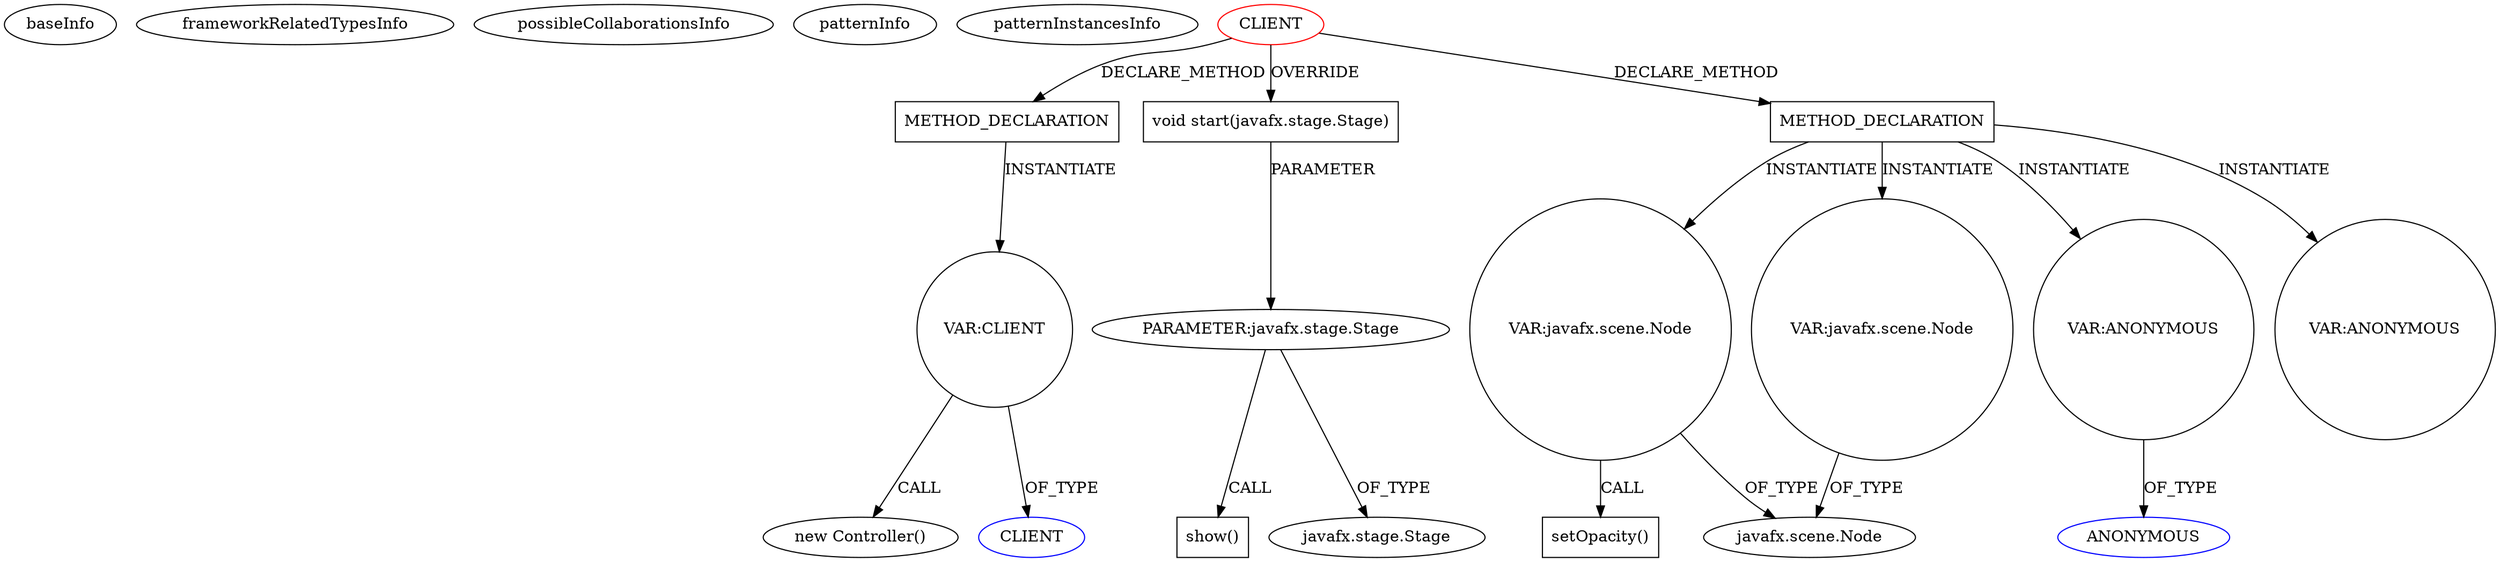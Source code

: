 digraph {
baseInfo[graphId=4097,category="pattern",isAnonymous=false,possibleRelation=false]
frameworkRelatedTypesInfo[]
possibleCollaborationsInfo[]
patternInfo[frequency=2.0,patternRootClient=0]
patternInstancesInfo[0="candybibby-Snake~/candybibby-Snake/Snake-master/src/graphicsJavaFX/MainGraphics.java~MainGraphics~2258",1="didygo-gce-display~/didygo-gce-display/gce-display-master/src/proto1/DashBoard.java~DashBoard~2407"]
1262[label="new Controller()",vertexType="CONSTRUCTOR_CALL",isFrameworkType=false]
1263[label="VAR:CLIENT",vertexType="VARIABLE_EXPRESION",isFrameworkType=false,shape=circle]
1261[label="METHOD_DECLARATION",vertexType="CLIENT_METHOD_DECLARATION",isFrameworkType=false,shape=box]
0[label="CLIENT",vertexType="ROOT_CLIENT_CLASS_DECLARATION",isFrameworkType=false,color=red]
80[label="void start(javafx.stage.Stage)",vertexType="OVERRIDING_METHOD_DECLARATION",isFrameworkType=false,shape=box]
81[label="PARAMETER:javafx.stage.Stage",vertexType="PARAMETER_DECLARATION",isFrameworkType=false]
84[label="show()",vertexType="INSIDE_CALL",isFrameworkType=false,shape=box]
1264[label="CLIENT",vertexType="REFERENCE_CLIENT_CLASS_DECLARATION",isFrameworkType=false,color=blue]
71[label="javafx.stage.Stage",vertexType="FRAMEWORK_CLASS_TYPE",isFrameworkType=false]
674[label="METHOD_DECLARATION",vertexType="CLIENT_METHOD_DECLARATION",isFrameworkType=false,shape=box]
746[label="VAR:javafx.scene.Node",vertexType="VARIABLE_EXPRESION",isFrameworkType=false,shape=circle]
1066[label="setOpacity()",vertexType="INSIDE_CALL",isFrameworkType=false,shape=box]
693[label="javafx.scene.Node",vertexType="FRAMEWORK_CLASS_TYPE",isFrameworkType=false]
872[label="VAR:javafx.scene.Node",vertexType="VARIABLE_EXPRESION",isFrameworkType=false,shape=circle]
750[label="VAR:ANONYMOUS",vertexType="VARIABLE_EXPRESION",isFrameworkType=false,shape=circle]
751[label="ANONYMOUS",vertexType="REFERENCE_ANONYMOUS_DECLARATION",isFrameworkType=false,color=blue]
943[label="VAR:ANONYMOUS",vertexType="VARIABLE_EXPRESION",isFrameworkType=false,shape=circle]
1263->1262[label="CALL"]
746->693[label="OF_TYPE"]
1261->1263[label="INSTANTIATE"]
0->1261[label="DECLARE_METHOD"]
746->1066[label="CALL"]
1263->1264[label="OF_TYPE"]
0->80[label="OVERRIDE"]
80->81[label="PARAMETER"]
674->872[label="INSTANTIATE"]
750->751[label="OF_TYPE"]
674->943[label="INSTANTIATE"]
872->693[label="OF_TYPE"]
674->750[label="INSTANTIATE"]
81->71[label="OF_TYPE"]
0->674[label="DECLARE_METHOD"]
81->84[label="CALL"]
674->746[label="INSTANTIATE"]
}
